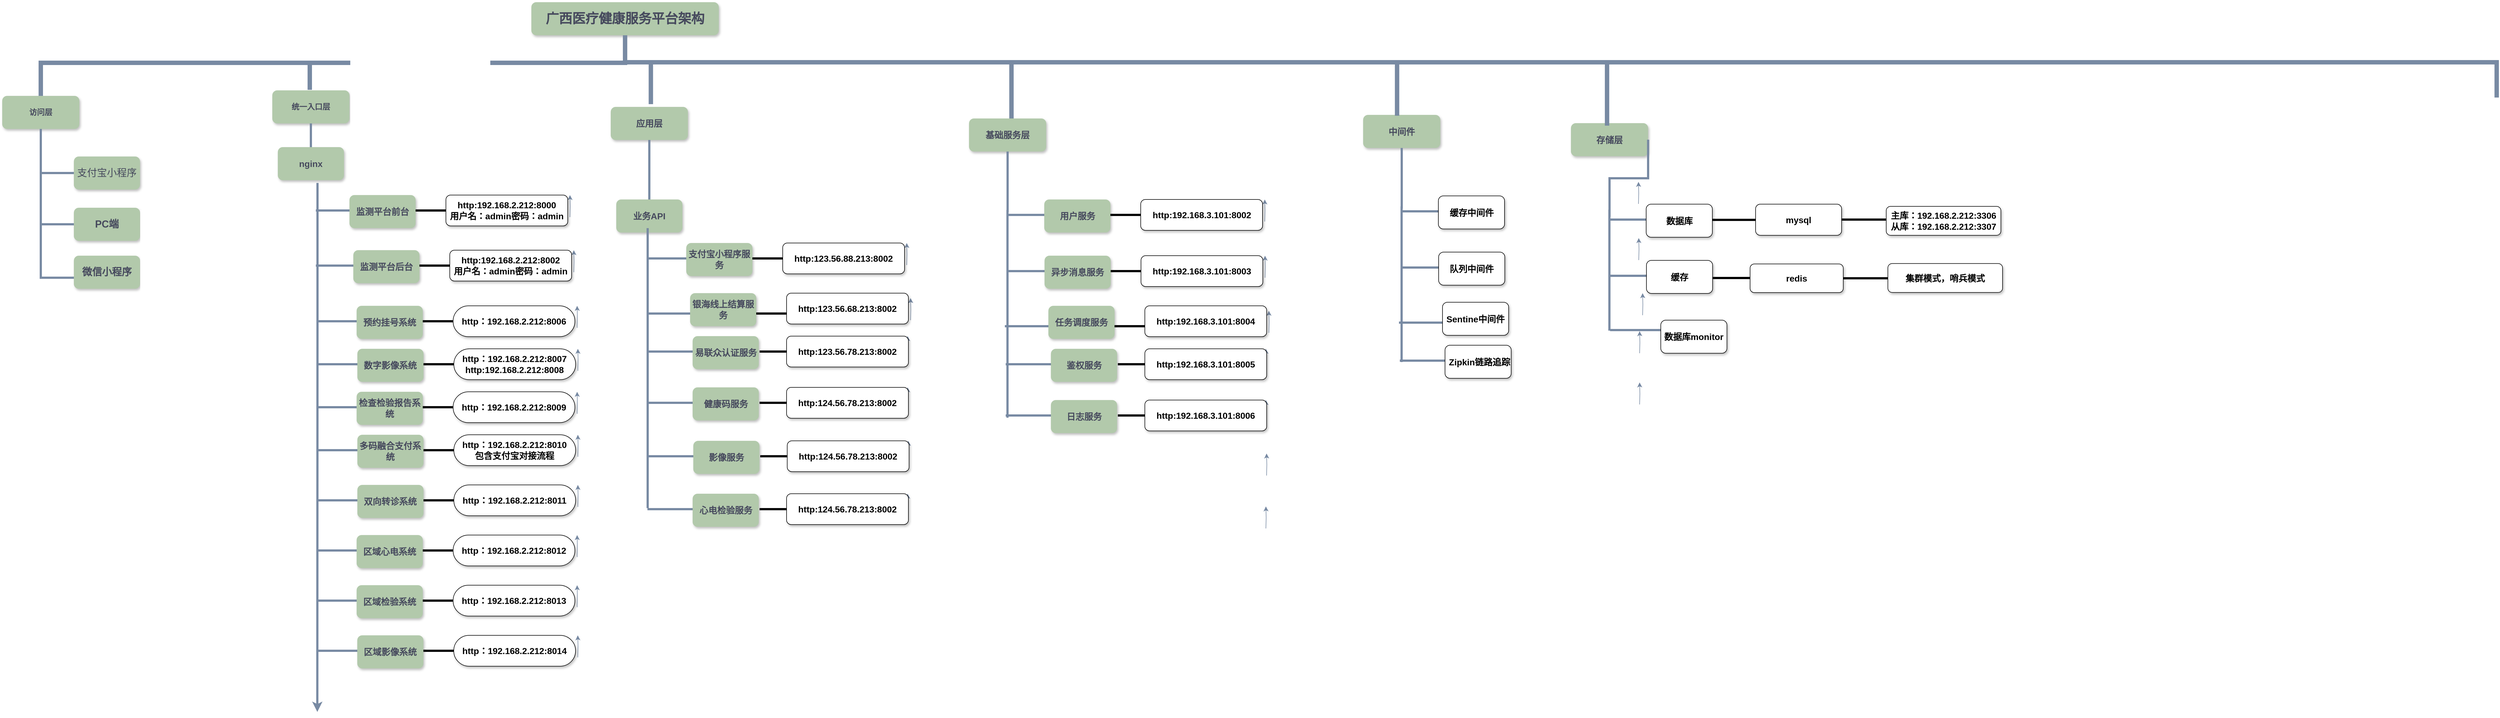 <mxfile version="13.9.9" type="github">
  <diagram name="Page-1" id="64c3da0e-402f-94eb-ee01-a36477274f13">
    <mxGraphModel dx="2031" dy="1089" grid="1" gridSize="13" guides="1" tooltips="1" connect="1" arrows="1" fold="1" page="1" pageScale="1" pageWidth="1169" pageHeight="826" math="0" shadow="0">
      <root>
        <mxCell id="0" />
        <mxCell id="1" parent="0" />
        <mxCell id="2" value="广西医疗健康服务平台架构" style="whiteSpace=wrap;rounded=1;shadow=1;fillColor=#B2C9AB;strokeColor=none;fontColor=#46495D;fontStyle=1;fontSize=24" parent="1" vertex="1">
          <mxGeometry x="1000" y="10" width="340" height="60" as="geometry" />
        </mxCell>
        <mxCell id="3" value="访问层" style="whiteSpace=wrap;rounded=1;fillColor=#B2C9AB;strokeColor=none;shadow=1;fontColor=#46495D;fontStyle=1;fontSize=14" parent="1" vertex="1">
          <mxGeometry x="40" y="180" width="140" height="60" as="geometry" />
        </mxCell>
        <mxCell id="4" value="统一入口层" style="whiteSpace=wrap;rounded=1;fillColor=#B2C9AB;strokeColor=none;shadow=1;fontColor=#46495D;fontStyle=1;fontSize=14" parent="1" vertex="1">
          <mxGeometry x="530" y="170.0" width="140" height="60" as="geometry" />
        </mxCell>
        <mxCell id="23" value="支付宝小程序" style="whiteSpace=wrap;rounded=1;fillColor=#B2C9AB;strokeColor=none;shadow=1;fontColor=#46495D;fontStyle=0;fontSize=18;" parent="1" vertex="1">
          <mxGeometry x="170.0" y="290.0" width="120" height="60" as="geometry" />
        </mxCell>
        <mxCell id="24" value="PC端" style="whiteSpace=wrap;rounded=1;fillColor=#B2C9AB;strokeColor=none;shadow=1;fontColor=#46495D;fontStyle=1;fontSize=18;" parent="1" vertex="1">
          <mxGeometry x="170.0" y="383.0" width="120" height="60" as="geometry" />
        </mxCell>
        <mxCell id="26" value="微信小程序" style="whiteSpace=wrap;rounded=1;fillColor=#B2C9AB;strokeColor=none;shadow=1;fontColor=#46495D;fontStyle=1;fontSize=18;" parent="1" vertex="1">
          <mxGeometry x="170.0" y="470.0" width="120" height="60" as="geometry" />
        </mxCell>
        <mxCell id="43" value="nginx" style="whiteSpace=wrap;rounded=1;fillColor=#B2C9AB;strokeColor=none;shadow=1;fontColor=#46495D;fontStyle=1;fontSize=16;" parent="1" vertex="1">
          <mxGeometry x="540.0" y="273.0" width="120" height="60" as="geometry" />
        </mxCell>
        <mxCell id="103" value="" style="edgeStyle=elbowEdgeStyle;elbow=vertical;rounded=0;fontColor=#46495D;endArrow=none;endFill=0;strokeWidth=4;strokeColor=#788AA3;" parent="1" source="3" edge="1">
          <mxGeometry width="100" height="100" relative="1" as="geometry">
            <mxPoint x="20" y="290" as="sourcePoint" />
            <mxPoint x="110" y="360" as="targetPoint" />
          </mxGeometry>
        </mxCell>
        <mxCell id="105" value="" style="edgeStyle=elbowEdgeStyle;elbow=horizontal;rounded=0;fontColor=#46495D;endArrow=none;endFill=0;strokeWidth=4;strokeColor=#788AA3;" parent="1" target="23" edge="1">
          <mxGeometry width="100" height="100" relative="1" as="geometry">
            <mxPoint x="110" y="360" as="sourcePoint" />
            <mxPoint x="110" y="380" as="targetPoint" />
            <Array as="points">
              <mxPoint x="110" y="430" />
              <mxPoint x="50" y="380" />
            </Array>
          </mxGeometry>
        </mxCell>
        <mxCell id="106" value="" style="edgeStyle=elbowEdgeStyle;elbow=horizontal;rounded=0;fontColor=#46495D;endArrow=none;endFill=0;strokeWidth=4;strokeColor=#788AA3;" parent="1" target="24" edge="1">
          <mxGeometry width="100" height="100" relative="1" as="geometry">
            <mxPoint x="110" y="360" as="sourcePoint" />
            <mxPoint x="80" y="440" as="targetPoint" />
            <Array as="points">
              <mxPoint x="110" y="480" />
              <mxPoint x="50" y="400" />
            </Array>
          </mxGeometry>
        </mxCell>
        <mxCell id="109" value="" style="edgeStyle=elbowEdgeStyle;elbow=horizontal;rounded=0;fontColor=#46495D;endArrow=none;endFill=0;strokeWidth=4;strokeColor=#788AA3;" parent="1" target="26" edge="1">
          <mxGeometry width="100" height="100" relative="1" as="geometry">
            <mxPoint x="110" y="340" as="sourcePoint" />
            <mxPoint x="100" y="460" as="targetPoint" />
            <Array as="points">
              <mxPoint x="110" y="510" />
              <mxPoint x="50" y="410" />
            </Array>
          </mxGeometry>
        </mxCell>
        <mxCell id="116" value="" style="edgeStyle=elbowEdgeStyle;elbow=vertical;rounded=0;fontColor=#46495D;endArrow=none;endFill=0;strokeWidth=4;strokeColor=#788AA3;" parent="1" source="4" target="43" edge="1">
          <mxGeometry width="100" height="100" relative="1" as="geometry">
            <mxPoint x="240" y="240.0" as="sourcePoint" />
            <mxPoint x="140" y="310" as="targetPoint" />
          </mxGeometry>
        </mxCell>
        <mxCell id="D-E3E2ECpoi-iPH8ubSQ-251" value="" style="edgeStyle=orthogonalEdgeStyle;curved=0;rounded=1;sketch=0;orthogonalLoop=1;jettySize=auto;html=1;strokeColor=#788AA3;fillColor=#B2C9AB;fontSize=18;fontColor=#46495D;" parent="1" edge="1">
          <mxGeometry relative="1" as="geometry">
            <mxPoint x="1070.0" y="400" as="sourcePoint" />
            <mxPoint x="1070.0" y="360" as="targetPoint" />
          </mxGeometry>
        </mxCell>
        <mxCell id="229" value="" style="edgeStyle=elbowEdgeStyle;elbow=vertical;rounded=0;fontColor=#46495D;endArrow=none;endFill=0;strokeWidth=8;strokeColor=#788AA3;" parent="1" source="2" target="3" edge="1">
          <mxGeometry width="100" height="100" relative="1" as="geometry">
            <mxPoint x="540" y="140" as="sourcePoint" />
            <mxPoint x="640" y="40" as="targetPoint" />
            <Array as="points">
              <mxPoint x="637" y="120" />
            </Array>
          </mxGeometry>
        </mxCell>
        <mxCell id="234" value="" style="edgeStyle=elbowEdgeStyle;elbow=vertical;rounded=0;fontColor=#46495D;endArrow=none;endFill=0;strokeWidth=8;strokeColor=#788AA3;" parent="1" edge="1">
          <mxGeometry width="100" height="100" relative="1" as="geometry">
            <mxPoint x="1170" y="107" as="sourcePoint" />
            <mxPoint x="4565.5" y="183" as="targetPoint" />
            <Array as="points">
              <mxPoint x="1860.5" y="119" />
              <mxPoint x="1951.5" y="129" />
              <mxPoint x="1938.5" y="129" />
              <mxPoint x="2354.5" y="128.5" />
              <mxPoint x="2965.5" y="141.5" />
              <mxPoint x="3264.5" y="131.5" />
              <mxPoint x="2107.5" y="131.5" />
            </Array>
          </mxGeometry>
        </mxCell>
        <mxCell id="D-E3E2ECpoi-iPH8ubSQ-250" value="" style="edgeStyle=elbowEdgeStyle;elbow=vertical;rounded=0;fontColor=#46495D;endArrow=none;endFill=0;strokeWidth=8;strokeColor=#788AA3;" parent="1" edge="1">
          <mxGeometry width="100" height="100" relative="1" as="geometry">
            <mxPoint x="598" y="117" as="sourcePoint" />
            <mxPoint x="598" y="169" as="targetPoint" />
          </mxGeometry>
        </mxCell>
        <mxCell id="D-E3E2ECpoi-iPH8ubSQ-332" style="edgeStyle=orthogonalEdgeStyle;curved=0;rounded=1;sketch=0;orthogonalLoop=1;jettySize=auto;html=1;strokeColor=#788AA3;strokeWidth=4;fillColor=#B2C9AB;fontSize=16;fontColor=#46495D;" parent="1" edge="1">
          <mxGeometry relative="1" as="geometry">
            <mxPoint x="611.67" y="1298" as="targetPoint" />
            <mxPoint x="612" y="338" as="sourcePoint" />
            <Array as="points">
              <mxPoint x="612" y="585" />
              <mxPoint x="612" y="585" />
            </Array>
          </mxGeometry>
        </mxCell>
        <mxCell id="D-E3E2ECpoi-iPH8ubSQ-258" value="" style="line;strokeWidth=4;html=1;perimeter=backbonePerimeter;points=[];outlineConnect=0;rounded=0;sketch=0;fillColor=#B2C9AB;fontSize=16;fontColor=#46495D;strokeColor=#788AA3;" parent="1" vertex="1">
          <mxGeometry x="609" y="383" width="104" height="10" as="geometry" />
        </mxCell>
        <mxCell id="D-E3E2ECpoi-iPH8ubSQ-263" value="监测平台前台" style="whiteSpace=wrap;rounded=1;fillColor=#B2C9AB;strokeColor=none;shadow=1;fontColor=#46495D;fontStyle=1;fontSize=16;" parent="1" vertex="1">
          <mxGeometry x="670.0" y="360.0" width="120" height="60" as="geometry" />
        </mxCell>
        <mxCell id="D-E3E2ECpoi-iPH8ubSQ-266" value="" style="line;strokeWidth=4;html=1;perimeter=backbonePerimeter;points=[];outlineConnect=0;rounded=0;sketch=0;fillColor=#B2C9AB;fontSize=16;fontColor=#46495D;" parent="1" vertex="1">
          <mxGeometry x="790" y="383" width="81" height="10" as="geometry" />
        </mxCell>
        <mxCell id="D-E3E2ECpoi-iPH8ubSQ-267" value="http:192.168.2.212:8000&#xa;用户名：admin密码：admin" style="whiteSpace=wrap;rounded=1;shadow=1;fontStyle=1;fontSize=16;" parent="1" vertex="1">
          <mxGeometry x="845" y="360" width="221" height="56" as="geometry" />
        </mxCell>
        <mxCell id="D-E3E2ECpoi-iPH8ubSQ-269" value="" style="edgeStyle=orthogonalEdgeStyle;curved=0;rounded=1;sketch=0;orthogonalLoop=1;jettySize=auto;html=1;strokeColor=#788AA3;fillColor=#B2C9AB;fontSize=18;fontColor=#46495D;" parent="1" edge="1">
          <mxGeometry relative="1" as="geometry">
            <mxPoint x="1077.0" y="500" as="sourcePoint" />
            <mxPoint x="1077.0" y="460" as="targetPoint" />
          </mxGeometry>
        </mxCell>
        <mxCell id="D-E3E2ECpoi-iPH8ubSQ-270" value="" style="line;strokeWidth=4;html=1;perimeter=backbonePerimeter;points=[];outlineConnect=0;rounded=0;sketch=0;fillColor=#B2C9AB;fontSize=16;fontColor=#46495D;strokeColor=#788AA3;" parent="1" vertex="1">
          <mxGeometry x="609" y="483" width="104" height="10" as="geometry" />
        </mxCell>
        <mxCell id="D-E3E2ECpoi-iPH8ubSQ-271" value="监测平台后台" style="whiteSpace=wrap;rounded=1;fillColor=#B2C9AB;strokeColor=none;shadow=1;fontColor=#46495D;fontStyle=1;fontSize=16;" parent="1" vertex="1">
          <mxGeometry x="677.0" y="460.0" width="120" height="60" as="geometry" />
        </mxCell>
        <mxCell id="D-E3E2ECpoi-iPH8ubSQ-272" value="" style="line;strokeWidth=4;html=1;perimeter=backbonePerimeter;points=[];outlineConnect=0;rounded=0;sketch=0;fillColor=#B2C9AB;fontSize=16;fontColor=#46495D;" parent="1" vertex="1">
          <mxGeometry x="797" y="483" width="81" height="10" as="geometry" />
        </mxCell>
        <mxCell id="D-E3E2ECpoi-iPH8ubSQ-273" value="http:192.168.2.212:8002&#xa;用户名：admin密码：admin" style="whiteSpace=wrap;rounded=1;shadow=1;fontStyle=1;fontSize=16;" parent="1" vertex="1">
          <mxGeometry x="852" y="460" width="221" height="56" as="geometry" />
        </mxCell>
        <mxCell id="D-E3E2ECpoi-iPH8ubSQ-295" value="" style="edgeStyle=orthogonalEdgeStyle;curved=0;rounded=1;sketch=0;orthogonalLoop=1;jettySize=auto;html=1;strokeColor=#788AA3;fillColor=#B2C9AB;fontSize=18;fontColor=#46495D;" parent="1" edge="1">
          <mxGeometry relative="1" as="geometry">
            <mxPoint x="1083.0" y="601.0" as="sourcePoint" />
            <mxPoint x="1083.0" y="561.0" as="targetPoint" />
          </mxGeometry>
        </mxCell>
        <mxCell id="D-E3E2ECpoi-iPH8ubSQ-296" value="" style="line;strokeWidth=4;html=1;perimeter=backbonePerimeter;points=[];outlineConnect=0;rounded=0;sketch=0;fillColor=#B2C9AB;fontSize=16;fontColor=#46495D;strokeColor=#788AA3;" parent="1" vertex="1">
          <mxGeometry x="611.0" y="584" width="97" height="10" as="geometry" />
        </mxCell>
        <mxCell id="D-E3E2ECpoi-iPH8ubSQ-297" value="预约挂号系统" style="whiteSpace=wrap;rounded=1;fillColor=#B2C9AB;strokeColor=none;shadow=1;fontColor=#46495D;fontStyle=1;fontSize=16;" parent="1" vertex="1">
          <mxGeometry x="683.0" y="561.0" width="120" height="60" as="geometry" />
        </mxCell>
        <mxCell id="D-E3E2ECpoi-iPH8ubSQ-298" value="" style="line;strokeWidth=4;html=1;perimeter=backbonePerimeter;points=[];outlineConnect=0;rounded=0;sketch=0;fillColor=#B2C9AB;fontSize=16;fontColor=#46495D;" parent="1" vertex="1">
          <mxGeometry x="803.0" y="584" width="81" height="10" as="geometry" />
        </mxCell>
        <mxCell id="D-E3E2ECpoi-iPH8ubSQ-299" value="http：192.168.2.212:8006" style="whiteSpace=wrap;rounded=1;shadow=1;fontStyle=1;fontSize=16;arcSize=50;" parent="1" vertex="1">
          <mxGeometry x="858.0" y="561" width="221" height="56" as="geometry" />
        </mxCell>
        <mxCell id="D-E3E2ECpoi-iPH8ubSQ-303" value="" style="edgeStyle=orthogonalEdgeStyle;curved=0;rounded=1;sketch=0;orthogonalLoop=1;jettySize=auto;html=1;strokeColor=#788AA3;fillColor=#B2C9AB;fontSize=18;fontColor=#46495D;" parent="1" edge="1">
          <mxGeometry relative="1" as="geometry">
            <mxPoint x="1084.34" y="679.0" as="sourcePoint" />
            <mxPoint x="1084.34" y="639.0" as="targetPoint" />
          </mxGeometry>
        </mxCell>
        <mxCell id="D-E3E2ECpoi-iPH8ubSQ-304" value="" style="line;strokeWidth=4;html=1;perimeter=backbonePerimeter;points=[];outlineConnect=0;rounded=0;sketch=0;fillColor=#B2C9AB;fontSize=16;fontColor=#46495D;strokeColor=#788AA3;" parent="1" vertex="1">
          <mxGeometry x="612.34" y="662" width="97" height="10" as="geometry" />
        </mxCell>
        <mxCell id="D-E3E2ECpoi-iPH8ubSQ-305" value="数字影像系统" style="whiteSpace=wrap;rounded=1;fillColor=#B2C9AB;strokeColor=none;shadow=1;fontColor=#46495D;fontStyle=1;fontSize=16;" parent="1" vertex="1">
          <mxGeometry x="684.34" y="639.0" width="120" height="60" as="geometry" />
        </mxCell>
        <mxCell id="D-E3E2ECpoi-iPH8ubSQ-306" value="" style="line;strokeWidth=4;html=1;perimeter=backbonePerimeter;points=[];outlineConnect=0;rounded=0;sketch=0;fillColor=#B2C9AB;fontSize=16;fontColor=#46495D;" parent="1" vertex="1">
          <mxGeometry x="804.34" y="662" width="81" height="10" as="geometry" />
        </mxCell>
        <mxCell id="D-E3E2ECpoi-iPH8ubSQ-307" value="http：192.168.2.212:8007&#xa;http:192.168.2.212:8008" style="whiteSpace=wrap;rounded=1;shadow=1;fontStyle=1;fontSize=16;arcSize=50;" parent="1" vertex="1">
          <mxGeometry x="859.34" y="639" width="221" height="56" as="geometry" />
        </mxCell>
        <mxCell id="D-E3E2ECpoi-iPH8ubSQ-310" value="" style="edgeStyle=orthogonalEdgeStyle;curved=0;rounded=1;sketch=0;orthogonalLoop=1;jettySize=auto;html=1;strokeColor=#788AA3;fillColor=#B2C9AB;fontSize=18;fontColor=#46495D;" parent="1" edge="1">
          <mxGeometry relative="1" as="geometry">
            <mxPoint x="1083.0" y="757.0" as="sourcePoint" />
            <mxPoint x="1083.0" y="717.0" as="targetPoint" />
          </mxGeometry>
        </mxCell>
        <mxCell id="D-E3E2ECpoi-iPH8ubSQ-311" value="" style="line;strokeWidth=4;html=1;perimeter=backbonePerimeter;points=[];outlineConnect=0;rounded=0;sketch=0;fillColor=#B2C9AB;fontSize=16;fontColor=#46495D;strokeColor=#788AA3;" parent="1" vertex="1">
          <mxGeometry x="611.0" y="740" width="97" height="10" as="geometry" />
        </mxCell>
        <mxCell id="D-E3E2ECpoi-iPH8ubSQ-312" value="检查检验报告系统" style="whiteSpace=wrap;rounded=1;fillColor=#B2C9AB;strokeColor=none;shadow=1;fontColor=#46495D;fontStyle=1;fontSize=16;" parent="1" vertex="1">
          <mxGeometry x="683.0" y="717.0" width="120" height="60" as="geometry" />
        </mxCell>
        <mxCell id="D-E3E2ECpoi-iPH8ubSQ-313" value="" style="line;strokeWidth=4;html=1;perimeter=backbonePerimeter;points=[];outlineConnect=0;rounded=0;sketch=0;fillColor=#B2C9AB;fontSize=16;fontColor=#46495D;" parent="1" vertex="1">
          <mxGeometry x="803.0" y="740" width="81" height="10" as="geometry" />
        </mxCell>
        <mxCell id="D-E3E2ECpoi-iPH8ubSQ-314" value="http：192.168.2.212:8009" style="whiteSpace=wrap;rounded=1;shadow=1;fontStyle=1;fontSize=16;arcSize=50;" parent="1" vertex="1">
          <mxGeometry x="858.0" y="717" width="221" height="56" as="geometry" />
        </mxCell>
        <mxCell id="D-E3E2ECpoi-iPH8ubSQ-317" value="" style="edgeStyle=orthogonalEdgeStyle;curved=0;rounded=1;sketch=0;orthogonalLoop=1;jettySize=auto;html=1;strokeColor=#788AA3;fillColor=#B2C9AB;fontSize=18;fontColor=#46495D;" parent="1" edge="1">
          <mxGeometry relative="1" as="geometry">
            <mxPoint x="1084.34" y="835.0" as="sourcePoint" />
            <mxPoint x="1084.34" y="795.0" as="targetPoint" />
          </mxGeometry>
        </mxCell>
        <mxCell id="D-E3E2ECpoi-iPH8ubSQ-318" value="" style="line;strokeWidth=4;html=1;perimeter=backbonePerimeter;points=[];outlineConnect=0;rounded=0;sketch=0;fillColor=#B2C9AB;fontSize=16;fontColor=#46495D;strokeColor=#788AA3;" parent="1" vertex="1">
          <mxGeometry x="612.34" y="818" width="97" height="10" as="geometry" />
        </mxCell>
        <mxCell id="D-E3E2ECpoi-iPH8ubSQ-319" value="多码融合支付系统" style="whiteSpace=wrap;rounded=1;fillColor=#B2C9AB;strokeColor=none;shadow=1;fontColor=#46495D;fontStyle=1;fontSize=16;" parent="1" vertex="1">
          <mxGeometry x="684.34" y="795" width="120" height="60" as="geometry" />
        </mxCell>
        <mxCell id="D-E3E2ECpoi-iPH8ubSQ-320" value="" style="line;strokeWidth=4;html=1;perimeter=backbonePerimeter;points=[];outlineConnect=0;rounded=0;sketch=0;fillColor=#B2C9AB;fontSize=16;fontColor=#46495D;" parent="1" vertex="1">
          <mxGeometry x="804.34" y="818" width="81" height="10" as="geometry" />
        </mxCell>
        <mxCell id="D-E3E2ECpoi-iPH8ubSQ-321" value="http：192.168.2.212:8010&#xa;包含支付宝对接流程" style="whiteSpace=wrap;rounded=1;shadow=1;fontStyle=1;fontSize=16;arcSize=50;" parent="1" vertex="1">
          <mxGeometry x="859.34" y="795" width="221" height="56" as="geometry" />
        </mxCell>
        <mxCell id="D-E3E2ECpoi-iPH8ubSQ-322" value="" style="edgeStyle=orthogonalEdgeStyle;curved=0;rounded=1;sketch=0;orthogonalLoop=1;jettySize=auto;html=1;strokeColor=#788AA3;fillColor=#B2C9AB;fontSize=18;fontColor=#46495D;" parent="1" edge="1">
          <mxGeometry relative="1" as="geometry">
            <mxPoint x="1084.34" y="926.0" as="sourcePoint" />
            <mxPoint x="1084.34" y="886.0" as="targetPoint" />
          </mxGeometry>
        </mxCell>
        <mxCell id="D-E3E2ECpoi-iPH8ubSQ-323" value="" style="line;strokeWidth=4;html=1;perimeter=backbonePerimeter;points=[];outlineConnect=0;rounded=0;sketch=0;fillColor=#B2C9AB;fontSize=16;fontColor=#46495D;strokeColor=#788AA3;" parent="1" vertex="1">
          <mxGeometry x="612.34" y="909" width="97" height="10" as="geometry" />
        </mxCell>
        <mxCell id="D-E3E2ECpoi-iPH8ubSQ-324" value="双向转诊系统" style="whiteSpace=wrap;rounded=1;fillColor=#B2C9AB;strokeColor=none;shadow=1;fontColor=#46495D;fontStyle=1;fontSize=16;" parent="1" vertex="1">
          <mxGeometry x="684.34" y="886" width="120" height="60" as="geometry" />
        </mxCell>
        <mxCell id="D-E3E2ECpoi-iPH8ubSQ-325" value="" style="line;strokeWidth=4;html=1;perimeter=backbonePerimeter;points=[];outlineConnect=0;rounded=0;sketch=0;fillColor=#B2C9AB;fontSize=16;fontColor=#46495D;" parent="1" vertex="1">
          <mxGeometry x="804.34" y="909" width="81" height="10" as="geometry" />
        </mxCell>
        <mxCell id="D-E3E2ECpoi-iPH8ubSQ-326" value="http：192.168.2.212:8011" style="whiteSpace=wrap;rounded=1;shadow=1;fontStyle=1;fontSize=16;arcSize=50;" parent="1" vertex="1">
          <mxGeometry x="859.34" y="886" width="221" height="56" as="geometry" />
        </mxCell>
        <mxCell id="D-E3E2ECpoi-iPH8ubSQ-327" value="" style="edgeStyle=orthogonalEdgeStyle;curved=0;rounded=1;sketch=0;orthogonalLoop=1;jettySize=auto;html=1;strokeColor=#788AA3;fillColor=#B2C9AB;fontSize=18;fontColor=#46495D;" parent="1" edge="1">
          <mxGeometry relative="1" as="geometry">
            <mxPoint x="1083.0" y="1017.0" as="sourcePoint" />
            <mxPoint x="1083.0" y="977.0" as="targetPoint" />
          </mxGeometry>
        </mxCell>
        <mxCell id="D-E3E2ECpoi-iPH8ubSQ-328" value="" style="line;strokeWidth=4;html=1;perimeter=backbonePerimeter;points=[];outlineConnect=0;rounded=0;sketch=0;fillColor=#B2C9AB;fontSize=16;fontColor=#46495D;strokeColor=#788AA3;" parent="1" vertex="1">
          <mxGeometry x="611.0" y="1000" width="97" height="10" as="geometry" />
        </mxCell>
        <mxCell id="D-E3E2ECpoi-iPH8ubSQ-329" value="区域心电系统" style="whiteSpace=wrap;rounded=1;fillColor=#B2C9AB;strokeColor=none;shadow=1;fontColor=#46495D;fontStyle=1;fontSize=16;" parent="1" vertex="1">
          <mxGeometry x="683.0" y="977" width="120" height="60" as="geometry" />
        </mxCell>
        <mxCell id="D-E3E2ECpoi-iPH8ubSQ-330" value="" style="line;strokeWidth=4;html=1;perimeter=backbonePerimeter;points=[];outlineConnect=0;rounded=0;sketch=0;fillColor=#B2C9AB;fontSize=16;fontColor=#46495D;" parent="1" vertex="1">
          <mxGeometry x="803.0" y="1000" width="81" height="10" as="geometry" />
        </mxCell>
        <mxCell id="D-E3E2ECpoi-iPH8ubSQ-331" value="http：192.168.2.212:8012" style="whiteSpace=wrap;rounded=1;shadow=1;fontStyle=1;fontSize=16;arcSize=50;" parent="1" vertex="1">
          <mxGeometry x="858.0" y="977" width="221" height="56" as="geometry" />
        </mxCell>
        <mxCell id="D-E3E2ECpoi-iPH8ubSQ-333" value="" style="edgeStyle=orthogonalEdgeStyle;curved=0;rounded=1;sketch=0;orthogonalLoop=1;jettySize=auto;html=1;strokeColor=#788AA3;fillColor=#B2C9AB;fontSize=18;fontColor=#46495D;" parent="1" edge="1">
          <mxGeometry relative="1" as="geometry">
            <mxPoint x="1083.0" y="1108.0" as="sourcePoint" />
            <mxPoint x="1083.0" y="1068.0" as="targetPoint" />
          </mxGeometry>
        </mxCell>
        <mxCell id="D-E3E2ECpoi-iPH8ubSQ-334" value="" style="line;strokeWidth=4;html=1;perimeter=backbonePerimeter;points=[];outlineConnect=0;rounded=0;sketch=0;fillColor=#B2C9AB;fontSize=16;fontColor=#46495D;strokeColor=#788AA3;" parent="1" vertex="1">
          <mxGeometry x="611.0" y="1091" width="97" height="10" as="geometry" />
        </mxCell>
        <mxCell id="D-E3E2ECpoi-iPH8ubSQ-335" value="区域检验系统" style="whiteSpace=wrap;rounded=1;fillColor=#B2C9AB;strokeColor=none;shadow=1;fontColor=#46495D;fontStyle=1;fontSize=16;" parent="1" vertex="1">
          <mxGeometry x="683.0" y="1068" width="120" height="60" as="geometry" />
        </mxCell>
        <mxCell id="D-E3E2ECpoi-iPH8ubSQ-336" value="" style="line;strokeWidth=4;html=1;perimeter=backbonePerimeter;points=[];outlineConnect=0;rounded=0;sketch=0;fillColor=#B2C9AB;fontSize=16;fontColor=#46495D;" parent="1" vertex="1">
          <mxGeometry x="803.0" y="1091" width="81" height="10" as="geometry" />
        </mxCell>
        <mxCell id="D-E3E2ECpoi-iPH8ubSQ-337" value="http：192.168.2.212:8013" style="whiteSpace=wrap;rounded=1;shadow=1;fontStyle=1;fontSize=16;arcSize=50;" parent="1" vertex="1">
          <mxGeometry x="858.0" y="1068" width="221" height="56" as="geometry" />
        </mxCell>
        <mxCell id="D-E3E2ECpoi-iPH8ubSQ-343" value="" style="edgeStyle=orthogonalEdgeStyle;curved=0;rounded=1;sketch=0;orthogonalLoop=1;jettySize=auto;html=1;strokeColor=#788AA3;fillColor=#B2C9AB;fontSize=18;fontColor=#46495D;" parent="1" edge="1">
          <mxGeometry relative="1" as="geometry">
            <mxPoint x="1084.17" y="1199.0" as="sourcePoint" />
            <mxPoint x="1084.17" y="1159.0" as="targetPoint" />
          </mxGeometry>
        </mxCell>
        <mxCell id="D-E3E2ECpoi-iPH8ubSQ-344" value="" style="line;strokeWidth=4;html=1;perimeter=backbonePerimeter;points=[];outlineConnect=0;rounded=0;sketch=0;fillColor=#B2C9AB;fontSize=16;fontColor=#46495D;strokeColor=#788AA3;" parent="1" vertex="1">
          <mxGeometry x="612.17" y="1182" width="97" height="10" as="geometry" />
        </mxCell>
        <mxCell id="D-E3E2ECpoi-iPH8ubSQ-345" value="区域影像系统" style="whiteSpace=wrap;rounded=1;fillColor=#B2C9AB;strokeColor=none;shadow=1;fontColor=#46495D;fontStyle=1;fontSize=16;" parent="1" vertex="1">
          <mxGeometry x="684.17" y="1159" width="120" height="60" as="geometry" />
        </mxCell>
        <mxCell id="D-E3E2ECpoi-iPH8ubSQ-346" value="" style="line;strokeWidth=4;html=1;perimeter=backbonePerimeter;points=[];outlineConnect=0;rounded=0;sketch=0;fillColor=#B2C9AB;fontSize=16;fontColor=#46495D;" parent="1" vertex="1">
          <mxGeometry x="804.17" y="1182" width="81" height="10" as="geometry" />
        </mxCell>
        <mxCell id="D-E3E2ECpoi-iPH8ubSQ-347" value="http：192.168.2.212:8014" style="whiteSpace=wrap;rounded=1;shadow=1;fontStyle=1;fontSize=16;arcSize=50;" parent="1" vertex="1">
          <mxGeometry x="859.17" y="1159" width="221" height="56" as="geometry" />
        </mxCell>
        <mxCell id="D-E3E2ECpoi-iPH8ubSQ-348" value="应用层" style="whiteSpace=wrap;rounded=1;fillColor=#B2C9AB;strokeColor=none;shadow=1;fontColor=#46495D;fontStyle=1;fontSize=16;" parent="1" vertex="1">
          <mxGeometry x="1144" y="200.0" width="140" height="60" as="geometry" />
        </mxCell>
        <mxCell id="D-E3E2ECpoi-iPH8ubSQ-349" value="业务API" style="whiteSpace=wrap;rounded=1;fillColor=#B2C9AB;strokeColor=none;shadow=1;fontColor=#46495D;fontStyle=1;fontSize=16;" parent="1" vertex="1">
          <mxGeometry x="1154.0" y="368.0" width="120" height="60" as="geometry" />
        </mxCell>
        <mxCell id="D-E3E2ECpoi-iPH8ubSQ-350" value="" style="edgeStyle=elbowEdgeStyle;elbow=vertical;rounded=0;fontColor=#46495D;endArrow=none;endFill=0;strokeWidth=4;strokeColor=#788AA3;" parent="1" source="D-E3E2ECpoi-iPH8ubSQ-348" target="D-E3E2ECpoi-iPH8ubSQ-349" edge="1">
          <mxGeometry width="100" height="100" relative="1" as="geometry">
            <mxPoint x="851" y="327.0" as="sourcePoint" />
            <mxPoint x="751" y="397" as="targetPoint" />
          </mxGeometry>
        </mxCell>
        <mxCell id="D-E3E2ECpoi-iPH8ubSQ-351" value="" style="edgeStyle=orthogonalEdgeStyle;curved=0;rounded=1;sketch=0;orthogonalLoop=1;jettySize=auto;html=1;strokeColor=#788AA3;fillColor=#B2C9AB;fontSize=18;fontColor=#46495D;" parent="1" edge="1">
          <mxGeometry relative="1" as="geometry">
            <mxPoint x="1681.0" y="487" as="sourcePoint" />
            <mxPoint x="1681.0" y="447" as="targetPoint" />
          </mxGeometry>
        </mxCell>
        <mxCell id="D-E3E2ECpoi-iPH8ubSQ-352" value="" style="line;strokeWidth=4;direction=south;html=1;rounded=0;sketch=0;fillColor=#B2C9AB;fontSize=16;fontColor=#46495D;strokeColor=#788AA3;" parent="1" vertex="1">
          <mxGeometry x="1206" y="420" width="10" height="508" as="geometry" />
        </mxCell>
        <mxCell id="D-E3E2ECpoi-iPH8ubSQ-353" value="" style="line;strokeWidth=4;html=1;perimeter=backbonePerimeter;points=[];outlineConnect=0;rounded=0;sketch=0;fillColor=#B2C9AB;fontSize=16;fontColor=#46495D;strokeColor=#788AA3;" parent="1" vertex="1">
          <mxGeometry x="1209" y="470" width="104" height="10" as="geometry" />
        </mxCell>
        <mxCell id="D-E3E2ECpoi-iPH8ubSQ-354" value="支付宝小程序服务" style="whiteSpace=wrap;rounded=1;fillColor=#B2C9AB;strokeColor=none;shadow=1;fontColor=#46495D;fontStyle=1;fontSize=16;" parent="1" vertex="1">
          <mxGeometry x="1281.0" y="447.0" width="120" height="60" as="geometry" />
        </mxCell>
        <mxCell id="D-E3E2ECpoi-iPH8ubSQ-355" value="" style="line;strokeWidth=4;html=1;perimeter=backbonePerimeter;points=[];outlineConnect=0;rounded=0;sketch=0;fillColor=#B2C9AB;fontSize=16;fontColor=#46495D;" parent="1" vertex="1">
          <mxGeometry x="1401" y="470" width="81" height="10" as="geometry" />
        </mxCell>
        <mxCell id="D-E3E2ECpoi-iPH8ubSQ-356" value="http:123.56.88.213:8002" style="whiteSpace=wrap;rounded=1;shadow=1;fontStyle=1;fontSize=16;" parent="1" vertex="1">
          <mxGeometry x="1456" y="447" width="221" height="56" as="geometry" />
        </mxCell>
        <mxCell id="D-E3E2ECpoi-iPH8ubSQ-357" value="" style="edgeStyle=orthogonalEdgeStyle;curved=0;rounded=1;sketch=0;orthogonalLoop=1;jettySize=auto;html=1;strokeColor=#788AA3;fillColor=#B2C9AB;fontSize=18;fontColor=#46495D;" parent="1" edge="1">
          <mxGeometry relative="1" as="geometry">
            <mxPoint x="1688.0" y="587" as="sourcePoint" />
            <mxPoint x="1688.0" y="547" as="targetPoint" />
          </mxGeometry>
        </mxCell>
        <mxCell id="D-E3E2ECpoi-iPH8ubSQ-358" value="" style="line;strokeWidth=4;html=1;perimeter=backbonePerimeter;points=[];outlineConnect=0;rounded=0;sketch=0;fillColor=#B2C9AB;fontSize=16;fontColor=#46495D;strokeColor=#788AA3;" parent="1" vertex="1">
          <mxGeometry x="1209" y="570" width="101" height="10" as="geometry" />
        </mxCell>
        <mxCell id="D-E3E2ECpoi-iPH8ubSQ-359" value="银海线上结算服务" style="whiteSpace=wrap;rounded=1;fillColor=#B2C9AB;strokeColor=none;shadow=1;fontColor=#46495D;fontStyle=1;fontSize=16;" parent="1" vertex="1">
          <mxGeometry x="1288.0" y="538.0" width="120" height="60" as="geometry" />
        </mxCell>
        <mxCell id="D-E3E2ECpoi-iPH8ubSQ-360" value="" style="line;strokeWidth=4;html=1;perimeter=backbonePerimeter;points=[];outlineConnect=0;rounded=0;sketch=0;fillColor=#B2C9AB;fontSize=16;fontColor=#46495D;" parent="1" vertex="1">
          <mxGeometry x="1408" y="570" width="81" height="10" as="geometry" />
        </mxCell>
        <mxCell id="D-E3E2ECpoi-iPH8ubSQ-361" value="http:123.56.68.213:8002" style="whiteSpace=wrap;rounded=1;shadow=1;fontStyle=1;fontSize=16;" parent="1" vertex="1">
          <mxGeometry x="1463" y="538" width="221" height="56" as="geometry" />
        </mxCell>
        <mxCell id="D-E3E2ECpoi-iPH8ubSQ-418" value="" style="line;strokeWidth=8;direction=south;html=1;perimeter=backbonePerimeter;points=[];outlineConnect=0;rounded=0;sketch=0;fontSize=16;fontColor=#46495D;fillColor=#C9C3C6;strokeColor=#788AA3;" parent="1" vertex="1">
          <mxGeometry x="1211.79" y="118" width="10" height="77" as="geometry" />
        </mxCell>
        <mxCell id="D-E3E2ECpoi-iPH8ubSQ-420" value="" style="edgeStyle=orthogonalEdgeStyle;curved=0;rounded=1;sketch=0;orthogonalLoop=1;jettySize=auto;html=1;strokeColor=#788AA3;fillColor=#B2C9AB;fontSize=18;fontColor=#46495D;" parent="1" edge="1">
          <mxGeometry relative="1" as="geometry">
            <mxPoint x="1682.57" y="656" as="sourcePoint" />
            <mxPoint x="1682.57" y="616" as="targetPoint" />
          </mxGeometry>
        </mxCell>
        <mxCell id="D-E3E2ECpoi-iPH8ubSQ-421" value="" style="line;strokeWidth=4;html=1;perimeter=backbonePerimeter;points=[];outlineConnect=0;rounded=0;sketch=0;fillColor=#B2C9AB;fontSize=16;fontColor=#46495D;strokeColor=#788AA3;" parent="1" vertex="1">
          <mxGeometry x="1210.57" y="639" width="104" height="10" as="geometry" />
        </mxCell>
        <mxCell id="D-E3E2ECpoi-iPH8ubSQ-422" value="易联众认证服务" style="whiteSpace=wrap;rounded=1;fillColor=#B2C9AB;strokeColor=none;shadow=1;fontColor=#46495D;fontStyle=1;fontSize=16;" parent="1" vertex="1">
          <mxGeometry x="1292.57" y="616.0" width="120" height="60" as="geometry" />
        </mxCell>
        <mxCell id="D-E3E2ECpoi-iPH8ubSQ-423" value="" style="line;strokeWidth=4;html=1;perimeter=backbonePerimeter;points=[];outlineConnect=0;rounded=0;sketch=0;fillColor=#B2C9AB;fontSize=16;fontColor=#46495D;" parent="1" vertex="1">
          <mxGeometry x="1414" y="639" width="69.57" height="10" as="geometry" />
        </mxCell>
        <mxCell id="D-E3E2ECpoi-iPH8ubSQ-424" value="http:123.56.78.213:8002" style="whiteSpace=wrap;rounded=1;shadow=1;fontStyle=1;fontSize=16;" parent="1" vertex="1">
          <mxGeometry x="1463" y="616" width="221" height="56" as="geometry" />
        </mxCell>
        <mxCell id="D-E3E2ECpoi-iPH8ubSQ-425" value="" style="edgeStyle=orthogonalEdgeStyle;curved=0;rounded=1;sketch=0;orthogonalLoop=1;jettySize=auto;html=1;strokeColor=#788AA3;fillColor=#B2C9AB;fontSize=18;fontColor=#46495D;" parent="1" edge="1">
          <mxGeometry relative="1" as="geometry">
            <mxPoint x="1682.57" y="749" as="sourcePoint" />
            <mxPoint x="1682.57" y="709" as="targetPoint" />
          </mxGeometry>
        </mxCell>
        <mxCell id="D-E3E2ECpoi-iPH8ubSQ-426" value="" style="line;strokeWidth=4;html=1;perimeter=backbonePerimeter;points=[];outlineConnect=0;rounded=0;sketch=0;fillColor=#B2C9AB;fontSize=16;fontColor=#46495D;strokeColor=#788AA3;" parent="1" vertex="1">
          <mxGeometry x="1210.57" y="732" width="104" height="10" as="geometry" />
        </mxCell>
        <mxCell id="D-E3E2ECpoi-iPH8ubSQ-427" value="健康码服务" style="whiteSpace=wrap;rounded=1;fillColor=#B2C9AB;strokeColor=none;shadow=1;fontColor=#46495D;fontStyle=1;fontSize=16;" parent="1" vertex="1">
          <mxGeometry x="1292.57" y="709.0" width="120" height="60" as="geometry" />
        </mxCell>
        <mxCell id="D-E3E2ECpoi-iPH8ubSQ-428" value="" style="line;strokeWidth=4;html=1;perimeter=backbonePerimeter;points=[];outlineConnect=0;rounded=0;sketch=0;fillColor=#B2C9AB;fontSize=16;fontColor=#46495D;" parent="1" vertex="1">
          <mxGeometry x="1414" y="732" width="69.57" height="10" as="geometry" />
        </mxCell>
        <mxCell id="D-E3E2ECpoi-iPH8ubSQ-429" value="http:124.56.78.213:8002" style="whiteSpace=wrap;rounded=1;shadow=1;fontStyle=1;fontSize=16;" parent="1" vertex="1">
          <mxGeometry x="1463" y="709" width="221" height="56" as="geometry" />
        </mxCell>
        <mxCell id="D-E3E2ECpoi-iPH8ubSQ-430" value="" style="edgeStyle=orthogonalEdgeStyle;curved=0;rounded=1;sketch=0;orthogonalLoop=1;jettySize=auto;html=1;strokeColor=#788AA3;fillColor=#B2C9AB;fontSize=18;fontColor=#46495D;" parent="1" edge="1">
          <mxGeometry relative="1" as="geometry">
            <mxPoint x="1683.79" y="846.0" as="sourcePoint" />
            <mxPoint x="1683.79" y="806" as="targetPoint" />
          </mxGeometry>
        </mxCell>
        <mxCell id="D-E3E2ECpoi-iPH8ubSQ-431" value="" style="line;strokeWidth=4;html=1;perimeter=backbonePerimeter;points=[];outlineConnect=0;rounded=0;sketch=0;fillColor=#B2C9AB;fontSize=16;fontColor=#46495D;strokeColor=#788AA3;" parent="1" vertex="1">
          <mxGeometry x="1211.79" y="829" width="104" height="10" as="geometry" />
        </mxCell>
        <mxCell id="D-E3E2ECpoi-iPH8ubSQ-432" value="影像服务" style="whiteSpace=wrap;rounded=1;fillColor=#B2C9AB;strokeColor=none;shadow=1;fontColor=#46495D;fontStyle=1;fontSize=16;" parent="1" vertex="1">
          <mxGeometry x="1293.79" y="806.0" width="120" height="60" as="geometry" />
        </mxCell>
        <mxCell id="D-E3E2ECpoi-iPH8ubSQ-433" value="" style="line;strokeWidth=4;html=1;perimeter=backbonePerimeter;points=[];outlineConnect=0;rounded=0;sketch=0;fillColor=#B2C9AB;fontSize=16;fontColor=#46495D;" parent="1" vertex="1">
          <mxGeometry x="1415.22" y="829" width="69.57" height="10" as="geometry" />
        </mxCell>
        <mxCell id="D-E3E2ECpoi-iPH8ubSQ-434" value="http:124.56.78.213:8002" style="whiteSpace=wrap;rounded=1;shadow=1;fontStyle=1;fontSize=16;" parent="1" vertex="1">
          <mxGeometry x="1464.22" y="806" width="221" height="56" as="geometry" />
        </mxCell>
        <mxCell id="D-E3E2ECpoi-iPH8ubSQ-435" value="" style="edgeStyle=orthogonalEdgeStyle;curved=0;rounded=1;sketch=0;orthogonalLoop=1;jettySize=auto;html=1;strokeColor=#788AA3;fillColor=#B2C9AB;fontSize=18;fontColor=#46495D;" parent="1" edge="1">
          <mxGeometry relative="1" as="geometry">
            <mxPoint x="1682.57" y="942.0" as="sourcePoint" />
            <mxPoint x="1682.57" y="902" as="targetPoint" />
          </mxGeometry>
        </mxCell>
        <mxCell id="D-E3E2ECpoi-iPH8ubSQ-436" value="" style="line;strokeWidth=4;html=1;perimeter=backbonePerimeter;points=[];outlineConnect=0;rounded=0;sketch=0;fillColor=#B2C9AB;fontSize=16;fontColor=#46495D;strokeColor=#788AA3;" parent="1" vertex="1">
          <mxGeometry x="1210.57" y="925" width="104" height="10" as="geometry" />
        </mxCell>
        <mxCell id="D-E3E2ECpoi-iPH8ubSQ-437" value="心电检验服务" style="whiteSpace=wrap;rounded=1;fillColor=#B2C9AB;strokeColor=none;shadow=1;fontColor=#46495D;fontStyle=1;fontSize=16;" parent="1" vertex="1">
          <mxGeometry x="1292.57" y="902.0" width="120" height="60" as="geometry" />
        </mxCell>
        <mxCell id="D-E3E2ECpoi-iPH8ubSQ-438" value="" style="line;strokeWidth=4;html=1;perimeter=backbonePerimeter;points=[];outlineConnect=0;rounded=0;sketch=0;fillColor=#B2C9AB;fontSize=16;fontColor=#46495D;" parent="1" vertex="1">
          <mxGeometry x="1414" y="925" width="69.57" height="10" as="geometry" />
        </mxCell>
        <mxCell id="D-E3E2ECpoi-iPH8ubSQ-439" value="http:124.56.78.213:8002" style="whiteSpace=wrap;rounded=1;shadow=1;fontStyle=1;fontSize=16;" parent="1" vertex="1">
          <mxGeometry x="1463" y="902" width="221" height="56" as="geometry" />
        </mxCell>
        <mxCell id="N0z0GKp-rFA3YgLBOQ30-234" value="基础服务层" style="whiteSpace=wrap;rounded=1;fillColor=#B2C9AB;strokeColor=none;shadow=1;fontColor=#46495D;fontStyle=1;fontSize=16;" vertex="1" parent="1">
          <mxGeometry x="1794" y="221.0" width="140" height="60" as="geometry" />
        </mxCell>
        <mxCell id="N0z0GKp-rFA3YgLBOQ30-236" value="" style="edgeStyle=elbowEdgeStyle;elbow=vertical;rounded=0;fontColor=#46495D;endArrow=none;endFill=0;strokeWidth=4;strokeColor=#788AA3;" edge="1" parent="1" source="N0z0GKp-rFA3YgLBOQ30-234">
          <mxGeometry width="100" height="100" relative="1" as="geometry">
            <mxPoint x="1501" y="350.0" as="sourcePoint" />
            <mxPoint x="1864" y="391" as="targetPoint" />
          </mxGeometry>
        </mxCell>
        <mxCell id="N0z0GKp-rFA3YgLBOQ30-237" value="" style="edgeStyle=orthogonalEdgeStyle;curved=0;rounded=1;sketch=0;orthogonalLoop=1;jettySize=auto;html=1;strokeColor=#788AA3;fillColor=#B2C9AB;fontSize=18;fontColor=#46495D;" edge="1" parent="1">
          <mxGeometry relative="1" as="geometry">
            <mxPoint x="2331.0" y="510" as="sourcePoint" />
            <mxPoint x="2331.0" y="470" as="targetPoint" />
          </mxGeometry>
        </mxCell>
        <mxCell id="N0z0GKp-rFA3YgLBOQ30-238" value="" style="line;strokeWidth=4;direction=south;html=1;rounded=0;sketch=0;fillColor=#B2C9AB;fontSize=16;fontColor=#46495D;strokeColor=#788AA3;" vertex="1" parent="1">
          <mxGeometry x="1858.79" y="387" width="10" height="377" as="geometry" />
        </mxCell>
        <mxCell id="N0z0GKp-rFA3YgLBOQ30-239" value="" style="line;strokeWidth=4;html=1;perimeter=backbonePerimeter;points=[];outlineConnect=0;rounded=0;sketch=0;fillColor=#B2C9AB;fontSize=16;fontColor=#46495D;strokeColor=#788AA3;" vertex="1" parent="1">
          <mxGeometry x="1865" y="493" width="92" height="10" as="geometry" />
        </mxCell>
        <mxCell id="N0z0GKp-rFA3YgLBOQ30-240" value="异步消息服务" style="whiteSpace=wrap;rounded=1;fillColor=#B2C9AB;strokeColor=none;shadow=1;fontColor=#46495D;fontStyle=1;fontSize=16;" vertex="1" parent="1">
          <mxGeometry x="1931.0" y="470.0" width="120" height="60" as="geometry" />
        </mxCell>
        <mxCell id="N0z0GKp-rFA3YgLBOQ30-241" value="" style="line;strokeWidth=4;html=1;perimeter=backbonePerimeter;points=[];outlineConnect=0;rounded=0;sketch=0;fillColor=#B2C9AB;fontSize=16;fontColor=#46495D;" vertex="1" parent="1">
          <mxGeometry x="2051" y="493" width="81" height="10" as="geometry" />
        </mxCell>
        <mxCell id="N0z0GKp-rFA3YgLBOQ30-242" value="http:192.168.3.101:8003" style="whiteSpace=wrap;rounded=1;shadow=1;fontStyle=1;fontSize=16;" vertex="1" parent="1">
          <mxGeometry x="2106" y="470" width="221" height="56" as="geometry" />
        </mxCell>
        <mxCell id="N0z0GKp-rFA3YgLBOQ30-243" value="" style="edgeStyle=orthogonalEdgeStyle;curved=0;rounded=1;sketch=0;orthogonalLoop=1;jettySize=auto;html=1;strokeColor=#788AA3;fillColor=#B2C9AB;fontSize=18;fontColor=#46495D;" edge="1" parent="1">
          <mxGeometry relative="1" as="geometry">
            <mxPoint x="2338.0" y="610" as="sourcePoint" />
            <mxPoint x="2338.0" y="570" as="targetPoint" />
          </mxGeometry>
        </mxCell>
        <mxCell id="N0z0GKp-rFA3YgLBOQ30-244" value="" style="line;strokeWidth=4;html=1;perimeter=backbonePerimeter;points=[];outlineConnect=0;rounded=0;sketch=0;fillColor=#B2C9AB;fontSize=16;fontColor=#46495D;strokeColor=#788AA3;" vertex="1" parent="1">
          <mxGeometry x="1859" y="593" width="101" height="10" as="geometry" />
        </mxCell>
        <mxCell id="N0z0GKp-rFA3YgLBOQ30-245" value="任务调度服务" style="whiteSpace=wrap;rounded=1;fillColor=#B2C9AB;strokeColor=none;shadow=1;fontColor=#46495D;fontStyle=1;fontSize=16;" vertex="1" parent="1">
          <mxGeometry x="1938.0" y="561.0" width="120" height="60" as="geometry" />
        </mxCell>
        <mxCell id="N0z0GKp-rFA3YgLBOQ30-246" value="" style="line;strokeWidth=4;html=1;perimeter=backbonePerimeter;points=[];outlineConnect=0;rounded=0;sketch=0;fillColor=#B2C9AB;fontSize=16;fontColor=#46495D;" vertex="1" parent="1">
          <mxGeometry x="2058" y="593" width="81" height="10" as="geometry" />
        </mxCell>
        <mxCell id="N0z0GKp-rFA3YgLBOQ30-247" value="http:192.168.3.101:8004" style="whiteSpace=wrap;rounded=1;shadow=1;fontStyle=1;fontSize=16;" vertex="1" parent="1">
          <mxGeometry x="2113" y="561" width="221" height="56" as="geometry" />
        </mxCell>
        <mxCell id="N0z0GKp-rFA3YgLBOQ30-248" value="" style="edgeStyle=orthogonalEdgeStyle;curved=0;rounded=1;sketch=0;orthogonalLoop=1;jettySize=auto;html=1;strokeColor=#788AA3;fillColor=#B2C9AB;fontSize=18;fontColor=#46495D;" edge="1" parent="1">
          <mxGeometry relative="1" as="geometry">
            <mxPoint x="2332.57" y="679" as="sourcePoint" />
            <mxPoint x="2332.57" y="639" as="targetPoint" />
          </mxGeometry>
        </mxCell>
        <mxCell id="N0z0GKp-rFA3YgLBOQ30-249" value="" style="line;strokeWidth=4;html=1;perimeter=backbonePerimeter;points=[];outlineConnect=0;rounded=0;sketch=0;fillColor=#B2C9AB;fontSize=16;fontColor=#46495D;strokeColor=#788AA3;" vertex="1" parent="1">
          <mxGeometry x="1860.57" y="662" width="104" height="10" as="geometry" />
        </mxCell>
        <mxCell id="N0z0GKp-rFA3YgLBOQ30-250" value="鉴权服务" style="whiteSpace=wrap;rounded=1;fillColor=#B2C9AB;strokeColor=none;shadow=1;fontColor=#46495D;fontStyle=1;fontSize=16;" vertex="1" parent="1">
          <mxGeometry x="1942.57" y="639.0" width="120" height="60" as="geometry" />
        </mxCell>
        <mxCell id="N0z0GKp-rFA3YgLBOQ30-251" value="" style="line;strokeWidth=4;html=1;perimeter=backbonePerimeter;points=[];outlineConnect=0;rounded=0;sketch=0;fillColor=#B2C9AB;fontSize=16;fontColor=#46495D;" vertex="1" parent="1">
          <mxGeometry x="2064" y="662" width="69.57" height="10" as="geometry" />
        </mxCell>
        <mxCell id="N0z0GKp-rFA3YgLBOQ30-252" value="http:192.168.3.101:8005" style="whiteSpace=wrap;rounded=1;shadow=1;fontStyle=1;fontSize=16;" vertex="1" parent="1">
          <mxGeometry x="2113" y="639" width="221" height="56" as="geometry" />
        </mxCell>
        <mxCell id="N0z0GKp-rFA3YgLBOQ30-253" value="" style="edgeStyle=orthogonalEdgeStyle;curved=0;rounded=1;sketch=0;orthogonalLoop=1;jettySize=auto;html=1;strokeColor=#788AA3;fillColor=#B2C9AB;fontSize=18;fontColor=#46495D;" edge="1" parent="1">
          <mxGeometry relative="1" as="geometry">
            <mxPoint x="2332.57" y="772" as="sourcePoint" />
            <mxPoint x="2332.57" y="732" as="targetPoint" />
          </mxGeometry>
        </mxCell>
        <mxCell id="N0z0GKp-rFA3YgLBOQ30-254" value="" style="line;strokeWidth=4;html=1;perimeter=backbonePerimeter;points=[];outlineConnect=0;rounded=0;sketch=0;fillColor=#B2C9AB;fontSize=16;fontColor=#46495D;strokeColor=#788AA3;" vertex="1" parent="1">
          <mxGeometry x="1860.57" y="755" width="104" height="10" as="geometry" />
        </mxCell>
        <mxCell id="N0z0GKp-rFA3YgLBOQ30-255" value="日志服务" style="whiteSpace=wrap;rounded=1;fillColor=#B2C9AB;strokeColor=none;shadow=1;fontColor=#46495D;fontStyle=1;fontSize=16;" vertex="1" parent="1">
          <mxGeometry x="1942.57" y="732.0" width="120" height="60" as="geometry" />
        </mxCell>
        <mxCell id="N0z0GKp-rFA3YgLBOQ30-256" value="" style="line;strokeWidth=4;html=1;perimeter=backbonePerimeter;points=[];outlineConnect=0;rounded=0;sketch=0;fillColor=#B2C9AB;fontSize=16;fontColor=#46495D;" vertex="1" parent="1">
          <mxGeometry x="2064" y="755" width="69.57" height="10" as="geometry" />
        </mxCell>
        <mxCell id="N0z0GKp-rFA3YgLBOQ30-257" value="http:192.168.3.101:8006" style="whiteSpace=wrap;rounded=1;shadow=1;fontStyle=1;fontSize=16;" vertex="1" parent="1">
          <mxGeometry x="2113" y="732" width="221" height="56" as="geometry" />
        </mxCell>
        <mxCell id="N0z0GKp-rFA3YgLBOQ30-258" value="" style="edgeStyle=orthogonalEdgeStyle;curved=0;rounded=1;sketch=0;orthogonalLoop=1;jettySize=auto;html=1;strokeColor=#788AA3;fillColor=#B2C9AB;fontSize=18;fontColor=#46495D;" edge="1" parent="1">
          <mxGeometry relative="1" as="geometry">
            <mxPoint x="2333.79" y="869" as="sourcePoint" />
            <mxPoint x="2333.79" y="829" as="targetPoint" />
          </mxGeometry>
        </mxCell>
        <mxCell id="N0z0GKp-rFA3YgLBOQ30-263" value="" style="edgeStyle=orthogonalEdgeStyle;curved=0;rounded=1;sketch=0;orthogonalLoop=1;jettySize=auto;html=1;strokeColor=#788AA3;fillColor=#B2C9AB;fontSize=18;fontColor=#46495D;" edge="1" parent="1">
          <mxGeometry relative="1" as="geometry">
            <mxPoint x="2332.57" y="965" as="sourcePoint" />
            <mxPoint x="2332.57" y="925" as="targetPoint" />
          </mxGeometry>
        </mxCell>
        <mxCell id="N0z0GKp-rFA3YgLBOQ30-268" value="" style="line;strokeWidth=8;direction=south;html=1;perimeter=backbonePerimeter;points=[];outlineConnect=0;rounded=0;sketch=0;fontSize=16;fontColor=#46495D;fillColor=#C9C3C6;strokeColor=#788AA3;" vertex="1" parent="1">
          <mxGeometry x="1866" y="123" width="10" height="98" as="geometry" />
        </mxCell>
        <mxCell id="N0z0GKp-rFA3YgLBOQ30-279" value="" style="edgeStyle=orthogonalEdgeStyle;curved=0;rounded=1;sketch=0;orthogonalLoop=1;jettySize=auto;html=1;strokeColor=#788AA3;fillColor=#B2C9AB;fontSize=18;fontColor=#46495D;" edge="1" parent="1">
          <mxGeometry relative="1" as="geometry">
            <mxPoint x="2330.5" y="408" as="sourcePoint" />
            <mxPoint x="2330.5" y="368" as="targetPoint" />
          </mxGeometry>
        </mxCell>
        <mxCell id="N0z0GKp-rFA3YgLBOQ30-280" value="" style="line;strokeWidth=4;html=1;perimeter=backbonePerimeter;points=[];outlineConnect=0;rounded=0;sketch=0;fillColor=#B2C9AB;fontSize=16;fontColor=#46495D;strokeColor=#788AA3;" vertex="1" parent="1">
          <mxGeometry x="1864.5" y="391" width="92" height="10" as="geometry" />
        </mxCell>
        <mxCell id="N0z0GKp-rFA3YgLBOQ30-281" value="用户服务" style="whiteSpace=wrap;rounded=1;fillColor=#B2C9AB;strokeColor=none;shadow=1;fontColor=#46495D;fontStyle=1;fontSize=16;" vertex="1" parent="1">
          <mxGeometry x="1930.5" y="368.0" width="120" height="60" as="geometry" />
        </mxCell>
        <mxCell id="N0z0GKp-rFA3YgLBOQ30-282" value="" style="line;strokeWidth=4;html=1;perimeter=backbonePerimeter;points=[];outlineConnect=0;rounded=0;sketch=0;fillColor=#B2C9AB;fontSize=16;fontColor=#46495D;" vertex="1" parent="1">
          <mxGeometry x="2050.5" y="391" width="81" height="10" as="geometry" />
        </mxCell>
        <mxCell id="N0z0GKp-rFA3YgLBOQ30-283" value="http:192.168.3.101:8002" style="whiteSpace=wrap;rounded=1;shadow=1;fontStyle=1;fontSize=16;" vertex="1" parent="1">
          <mxGeometry x="2105.5" y="368" width="221" height="56" as="geometry" />
        </mxCell>
        <mxCell id="N0z0GKp-rFA3YgLBOQ30-286" value="中间件" style="whiteSpace=wrap;rounded=1;fillColor=#B2C9AB;strokeColor=none;shadow=1;fontColor=#46495D;fontStyle=1;fontSize=16;" vertex="1" parent="1">
          <mxGeometry x="2509" y="214.5" width="140" height="60" as="geometry" />
        </mxCell>
        <mxCell id="N0z0GKp-rFA3YgLBOQ30-287" value="" style="edgeStyle=elbowEdgeStyle;elbow=vertical;rounded=0;fontColor=#46495D;endArrow=none;endFill=0;strokeWidth=4;strokeColor=#788AA3;" edge="1" parent="1" source="N0z0GKp-rFA3YgLBOQ30-286">
          <mxGeometry width="100" height="100" relative="1" as="geometry">
            <mxPoint x="2216" y="343.5" as="sourcePoint" />
            <mxPoint x="2579" y="384.5" as="targetPoint" />
          </mxGeometry>
        </mxCell>
        <mxCell id="N0z0GKp-rFA3YgLBOQ30-288" value="" style="edgeStyle=orthogonalEdgeStyle;curved=0;rounded=1;sketch=0;orthogonalLoop=1;jettySize=auto;html=1;strokeColor=#788AA3;fillColor=#B2C9AB;fontSize=18;fontColor=#46495D;" edge="1" parent="1">
          <mxGeometry relative="1" as="geometry">
            <mxPoint x="3009.0" y="478" as="sourcePoint" />
            <mxPoint x="3009.0" y="438" as="targetPoint" />
          </mxGeometry>
        </mxCell>
        <mxCell id="N0z0GKp-rFA3YgLBOQ30-289" value="" style="line;strokeWidth=4;direction=south;html=1;rounded=0;sketch=0;fillColor=#B2C9AB;fontSize=16;fontColor=#46495D;strokeColor=#788AA3;" vertex="1" parent="1">
          <mxGeometry x="2573.79" y="380.5" width="10" height="282.5" as="geometry" />
        </mxCell>
        <mxCell id="N0z0GKp-rFA3YgLBOQ30-290" value="" style="line;strokeWidth=4;html=1;perimeter=backbonePerimeter;points=[];outlineConnect=0;rounded=0;sketch=0;fillColor=#B2C9AB;fontSize=16;fontColor=#46495D;strokeColor=#788AA3;" vertex="1" parent="1">
          <mxGeometry x="2580" y="486.5" width="92" height="10" as="geometry" />
        </mxCell>
        <mxCell id="N0z0GKp-rFA3YgLBOQ30-291" value="队列中间件" style="whiteSpace=wrap;rounded=1;shadow=1;fontStyle=1;fontSize=16;" vertex="1" parent="1">
          <mxGeometry x="2646" y="463.5" width="120" height="60" as="geometry" />
        </mxCell>
        <mxCell id="N0z0GKp-rFA3YgLBOQ30-295" value="" style="edgeStyle=orthogonalEdgeStyle;curved=0;rounded=1;sketch=0;orthogonalLoop=1;jettySize=auto;html=1;strokeColor=#788AA3;fillColor=#B2C9AB;fontSize=18;fontColor=#46495D;" edge="1" parent="1">
          <mxGeometry relative="1" as="geometry">
            <mxPoint x="3016.0" y="578" as="sourcePoint" />
            <mxPoint x="3016.0" y="538" as="targetPoint" />
          </mxGeometry>
        </mxCell>
        <mxCell id="N0z0GKp-rFA3YgLBOQ30-296" value="" style="line;strokeWidth=4;html=1;perimeter=backbonePerimeter;points=[];outlineConnect=0;rounded=0;sketch=0;fillColor=#B2C9AB;fontSize=16;fontColor=#46495D;strokeColor=#788AA3;" vertex="1" parent="1">
          <mxGeometry x="2574" y="586.5" width="101" height="10" as="geometry" />
        </mxCell>
        <mxCell id="N0z0GKp-rFA3YgLBOQ30-297" value="Sentine中间件" style="whiteSpace=wrap;rounded=1;shadow=1;fontStyle=1;fontSize=16;" vertex="1" parent="1">
          <mxGeometry x="2653" y="554.5" width="120" height="60" as="geometry" />
        </mxCell>
        <mxCell id="N0z0GKp-rFA3YgLBOQ30-300" value="" style="edgeStyle=orthogonalEdgeStyle;curved=0;rounded=1;sketch=0;orthogonalLoop=1;jettySize=auto;html=1;strokeColor=#788AA3;fillColor=#B2C9AB;fontSize=18;fontColor=#46495D;" edge="1" parent="1">
          <mxGeometry relative="1" as="geometry">
            <mxPoint x="3010.57" y="647" as="sourcePoint" />
            <mxPoint x="3010.57" y="607" as="targetPoint" />
          </mxGeometry>
        </mxCell>
        <mxCell id="N0z0GKp-rFA3YgLBOQ30-301" value="" style="line;strokeWidth=4;html=1;perimeter=backbonePerimeter;points=[];outlineConnect=0;rounded=0;sketch=0;fillColor=#B2C9AB;fontSize=16;fontColor=#46495D;strokeColor=#788AA3;" vertex="1" parent="1">
          <mxGeometry x="2575.57" y="655.5" width="104" height="10" as="geometry" />
        </mxCell>
        <mxCell id="N0z0GKp-rFA3YgLBOQ30-302" value=" Zipkin链路追踪" style="whiteSpace=wrap;rounded=1;shadow=1;fontStyle=1;fontSize=16;" vertex="1" parent="1">
          <mxGeometry x="2657.57" y="632.5" width="120" height="60" as="geometry" />
        </mxCell>
        <mxCell id="N0z0GKp-rFA3YgLBOQ30-305" value="" style="edgeStyle=orthogonalEdgeStyle;curved=0;rounded=1;sketch=0;orthogonalLoop=1;jettySize=auto;html=1;strokeColor=#788AA3;fillColor=#B2C9AB;fontSize=18;fontColor=#46495D;" edge="1" parent="1">
          <mxGeometry relative="1" as="geometry">
            <mxPoint x="3010.57" y="740" as="sourcePoint" />
            <mxPoint x="3010.57" y="700" as="targetPoint" />
          </mxGeometry>
        </mxCell>
        <mxCell id="N0z0GKp-rFA3YgLBOQ30-310" value="" style="edgeStyle=orthogonalEdgeStyle;curved=0;rounded=1;sketch=0;orthogonalLoop=1;jettySize=auto;html=1;strokeColor=#788AA3;fillColor=#B2C9AB;fontSize=18;fontColor=#46495D;" edge="1" parent="1">
          <mxGeometry relative="1" as="geometry">
            <mxPoint x="3008.5" y="376" as="sourcePoint" />
            <mxPoint x="3008.5" y="336" as="targetPoint" />
          </mxGeometry>
        </mxCell>
        <mxCell id="N0z0GKp-rFA3YgLBOQ30-311" value="" style="line;strokeWidth=4;html=1;perimeter=backbonePerimeter;points=[];outlineConnect=0;rounded=0;sketch=0;fillColor=#B2C9AB;fontSize=16;fontColor=#46495D;strokeColor=#788AA3;" vertex="1" parent="1">
          <mxGeometry x="2579.5" y="384.5" width="92" height="10" as="geometry" />
        </mxCell>
        <mxCell id="N0z0GKp-rFA3YgLBOQ30-312" value="缓存中间件" style="whiteSpace=wrap;rounded=1;shadow=1;fontStyle=1;fontSize=16;" vertex="1" parent="1">
          <mxGeometry x="2645.5" y="361.5" width="120" height="60" as="geometry" />
        </mxCell>
        <mxCell id="N0z0GKp-rFA3YgLBOQ30-344" value="" style="line;strokeWidth=8;direction=south;html=1;perimeter=backbonePerimeter;points=[];outlineConnect=0;rounded=0;sketch=0;fontSize=16;fontColor=#46495D;fillColor=#C9C3C6;strokeColor=#788AA3;" vertex="1" parent="1">
          <mxGeometry x="2565.57" y="118" width="10" height="98" as="geometry" />
        </mxCell>
        <mxCell id="N0z0GKp-rFA3YgLBOQ30-347" value="存储层" style="whiteSpace=wrap;rounded=1;fillColor=#B2C9AB;strokeColor=none;shadow=1;fontColor=#46495D;fontStyle=1;fontSize=16;" vertex="1" parent="1">
          <mxGeometry x="2886" y="229.5" width="140" height="60" as="geometry" />
        </mxCell>
        <mxCell id="N0z0GKp-rFA3YgLBOQ30-348" value="" style="edgeStyle=elbowEdgeStyle;elbow=vertical;rounded=0;fontColor=#46495D;endArrow=none;endFill=0;strokeWidth=4;strokeColor=#788AA3;exitX=1;exitY=0.5;exitDx=0;exitDy=0;" edge="1" parent="1" source="N0z0GKp-rFA3YgLBOQ30-347">
          <mxGeometry width="100" height="100" relative="1" as="geometry">
            <mxPoint x="2593" y="358.5" as="sourcePoint" />
            <mxPoint x="2956" y="399.5" as="targetPoint" />
          </mxGeometry>
        </mxCell>
        <mxCell id="N0z0GKp-rFA3YgLBOQ30-349" value="" style="line;strokeWidth=4;direction=south;html=1;rounded=0;sketch=0;fillColor=#B2C9AB;fontSize=16;fontColor=#46495D;strokeColor=#788AA3;" vertex="1" parent="1">
          <mxGeometry x="2950.79" y="386.5" width="10" height="219.5" as="geometry" />
        </mxCell>
        <mxCell id="N0z0GKp-rFA3YgLBOQ30-350" value="" style="line;strokeWidth=4;html=1;perimeter=backbonePerimeter;points=[];outlineConnect=0;rounded=0;sketch=0;fillColor=#B2C9AB;fontSize=16;fontColor=#46495D;strokeColor=#788AA3;" vertex="1" parent="1">
          <mxGeometry x="2957" y="501.5" width="92" height="10" as="geometry" />
        </mxCell>
        <mxCell id="N0z0GKp-rFA3YgLBOQ30-351" value="缓存" style="whiteSpace=wrap;rounded=1;shadow=1;fontStyle=1;fontSize=16;" vertex="1" parent="1">
          <mxGeometry x="3023" y="478.5" width="120" height="60" as="geometry" />
        </mxCell>
        <mxCell id="N0z0GKp-rFA3YgLBOQ30-356" value="" style="line;strokeWidth=4;html=1;perimeter=backbonePerimeter;points=[];outlineConnect=0;rounded=0;sketch=0;fillColor=#B2C9AB;fontSize=16;fontColor=#46495D;strokeColor=#788AA3;" vertex="1" parent="1">
          <mxGeometry x="2957.0" y="600" width="104" height="10" as="geometry" />
        </mxCell>
        <mxCell id="N0z0GKp-rFA3YgLBOQ30-357" value="数据库monitor" style="whiteSpace=wrap;rounded=1;shadow=1;fontStyle=1;fontSize=16;" vertex="1" parent="1">
          <mxGeometry x="3049.0" y="587.0" width="120" height="60" as="geometry" />
        </mxCell>
        <mxCell id="N0z0GKp-rFA3YgLBOQ30-358" value="" style="line;strokeWidth=4;html=1;perimeter=backbonePerimeter;points=[];outlineConnect=0;rounded=0;sketch=0;fillColor=#B2C9AB;fontSize=16;fontColor=#46495D;strokeColor=#788AA3;" vertex="1" parent="1">
          <mxGeometry x="2956.5" y="399.5" width="92" height="10" as="geometry" />
        </mxCell>
        <mxCell id="N0z0GKp-rFA3YgLBOQ30-359" value="数据库" style="whiteSpace=wrap;rounded=1;shadow=1;fontStyle=1;fontSize=16;" vertex="1" parent="1">
          <mxGeometry x="3022.5" y="376.5" width="120" height="60" as="geometry" />
        </mxCell>
        <mxCell id="N0z0GKp-rFA3YgLBOQ30-360" value="" style="line;strokeWidth=4;html=1;perimeter=backbonePerimeter;points=[];outlineConnect=0;" vertex="1" parent="1">
          <mxGeometry x="3142.5" y="400" width="94.5" height="10" as="geometry" />
        </mxCell>
        <mxCell id="N0z0GKp-rFA3YgLBOQ30-374" value="mysql" style="whiteSpace=wrap;rounded=1;shadow=1;fontStyle=1;fontSize=16;" vertex="1" parent="1">
          <mxGeometry x="3221" y="376.5" width="156" height="56.5" as="geometry" />
        </mxCell>
        <mxCell id="N0z0GKp-rFA3YgLBOQ30-378" value="" style="line;strokeWidth=4;html=1;perimeter=backbonePerimeter;points=[];outlineConnect=0;" vertex="1" parent="1">
          <mxGeometry x="3377" y="399.5" width="81" height="10" as="geometry" />
        </mxCell>
        <mxCell id="N0z0GKp-rFA3YgLBOQ30-379" value="主库：192.168.2.212:3306&#xa;从库：192.168.2.212:3307" style="whiteSpace=wrap;rounded=1;shadow=1;fontStyle=1;fontSize=16;" vertex="1" parent="1">
          <mxGeometry x="3458" y="380.5" width="208" height="52.5" as="geometry" />
        </mxCell>
        <mxCell id="N0z0GKp-rFA3YgLBOQ30-380" value="" style="line;strokeWidth=4;html=1;perimeter=backbonePerimeter;points=[];outlineConnect=0;" vertex="1" parent="1">
          <mxGeometry x="3143" y="505.5" width="68" height="10" as="geometry" />
        </mxCell>
        <mxCell id="N0z0GKp-rFA3YgLBOQ30-382" value="redis" style="whiteSpace=wrap;rounded=1;shadow=1;fontStyle=1;fontSize=16;" vertex="1" parent="1">
          <mxGeometry x="3211" y="485" width="169" height="52" as="geometry" />
        </mxCell>
        <mxCell id="N0z0GKp-rFA3YgLBOQ30-384" value="集群模式，哨兵模式" style="whiteSpace=wrap;rounded=1;shadow=1;fontStyle=1;fontSize=16;" vertex="1" parent="1">
          <mxGeometry x="3461" y="484.25" width="208" height="52.5" as="geometry" />
        </mxCell>
        <mxCell id="N0z0GKp-rFA3YgLBOQ30-385" value="" style="line;strokeWidth=4;html=1;perimeter=backbonePerimeter;points=[];outlineConnect=0;" vertex="1" parent="1">
          <mxGeometry x="3380" y="506" width="81" height="10" as="geometry" />
        </mxCell>
        <mxCell id="N0z0GKp-rFA3YgLBOQ30-386" value="" style="line;strokeWidth=8;direction=south;html=1;perimeter=backbonePerimeter;points=[];outlineConnect=0;rounded=0;sketch=0;fontSize=16;fontColor=#46495D;fillColor=#C9C3C6;strokeColor=#788AA3;" vertex="1" parent="1">
          <mxGeometry x="2946.5" y="116.5" width="10" height="117.5" as="geometry" />
        </mxCell>
      </root>
    </mxGraphModel>
  </diagram>
</mxfile>
